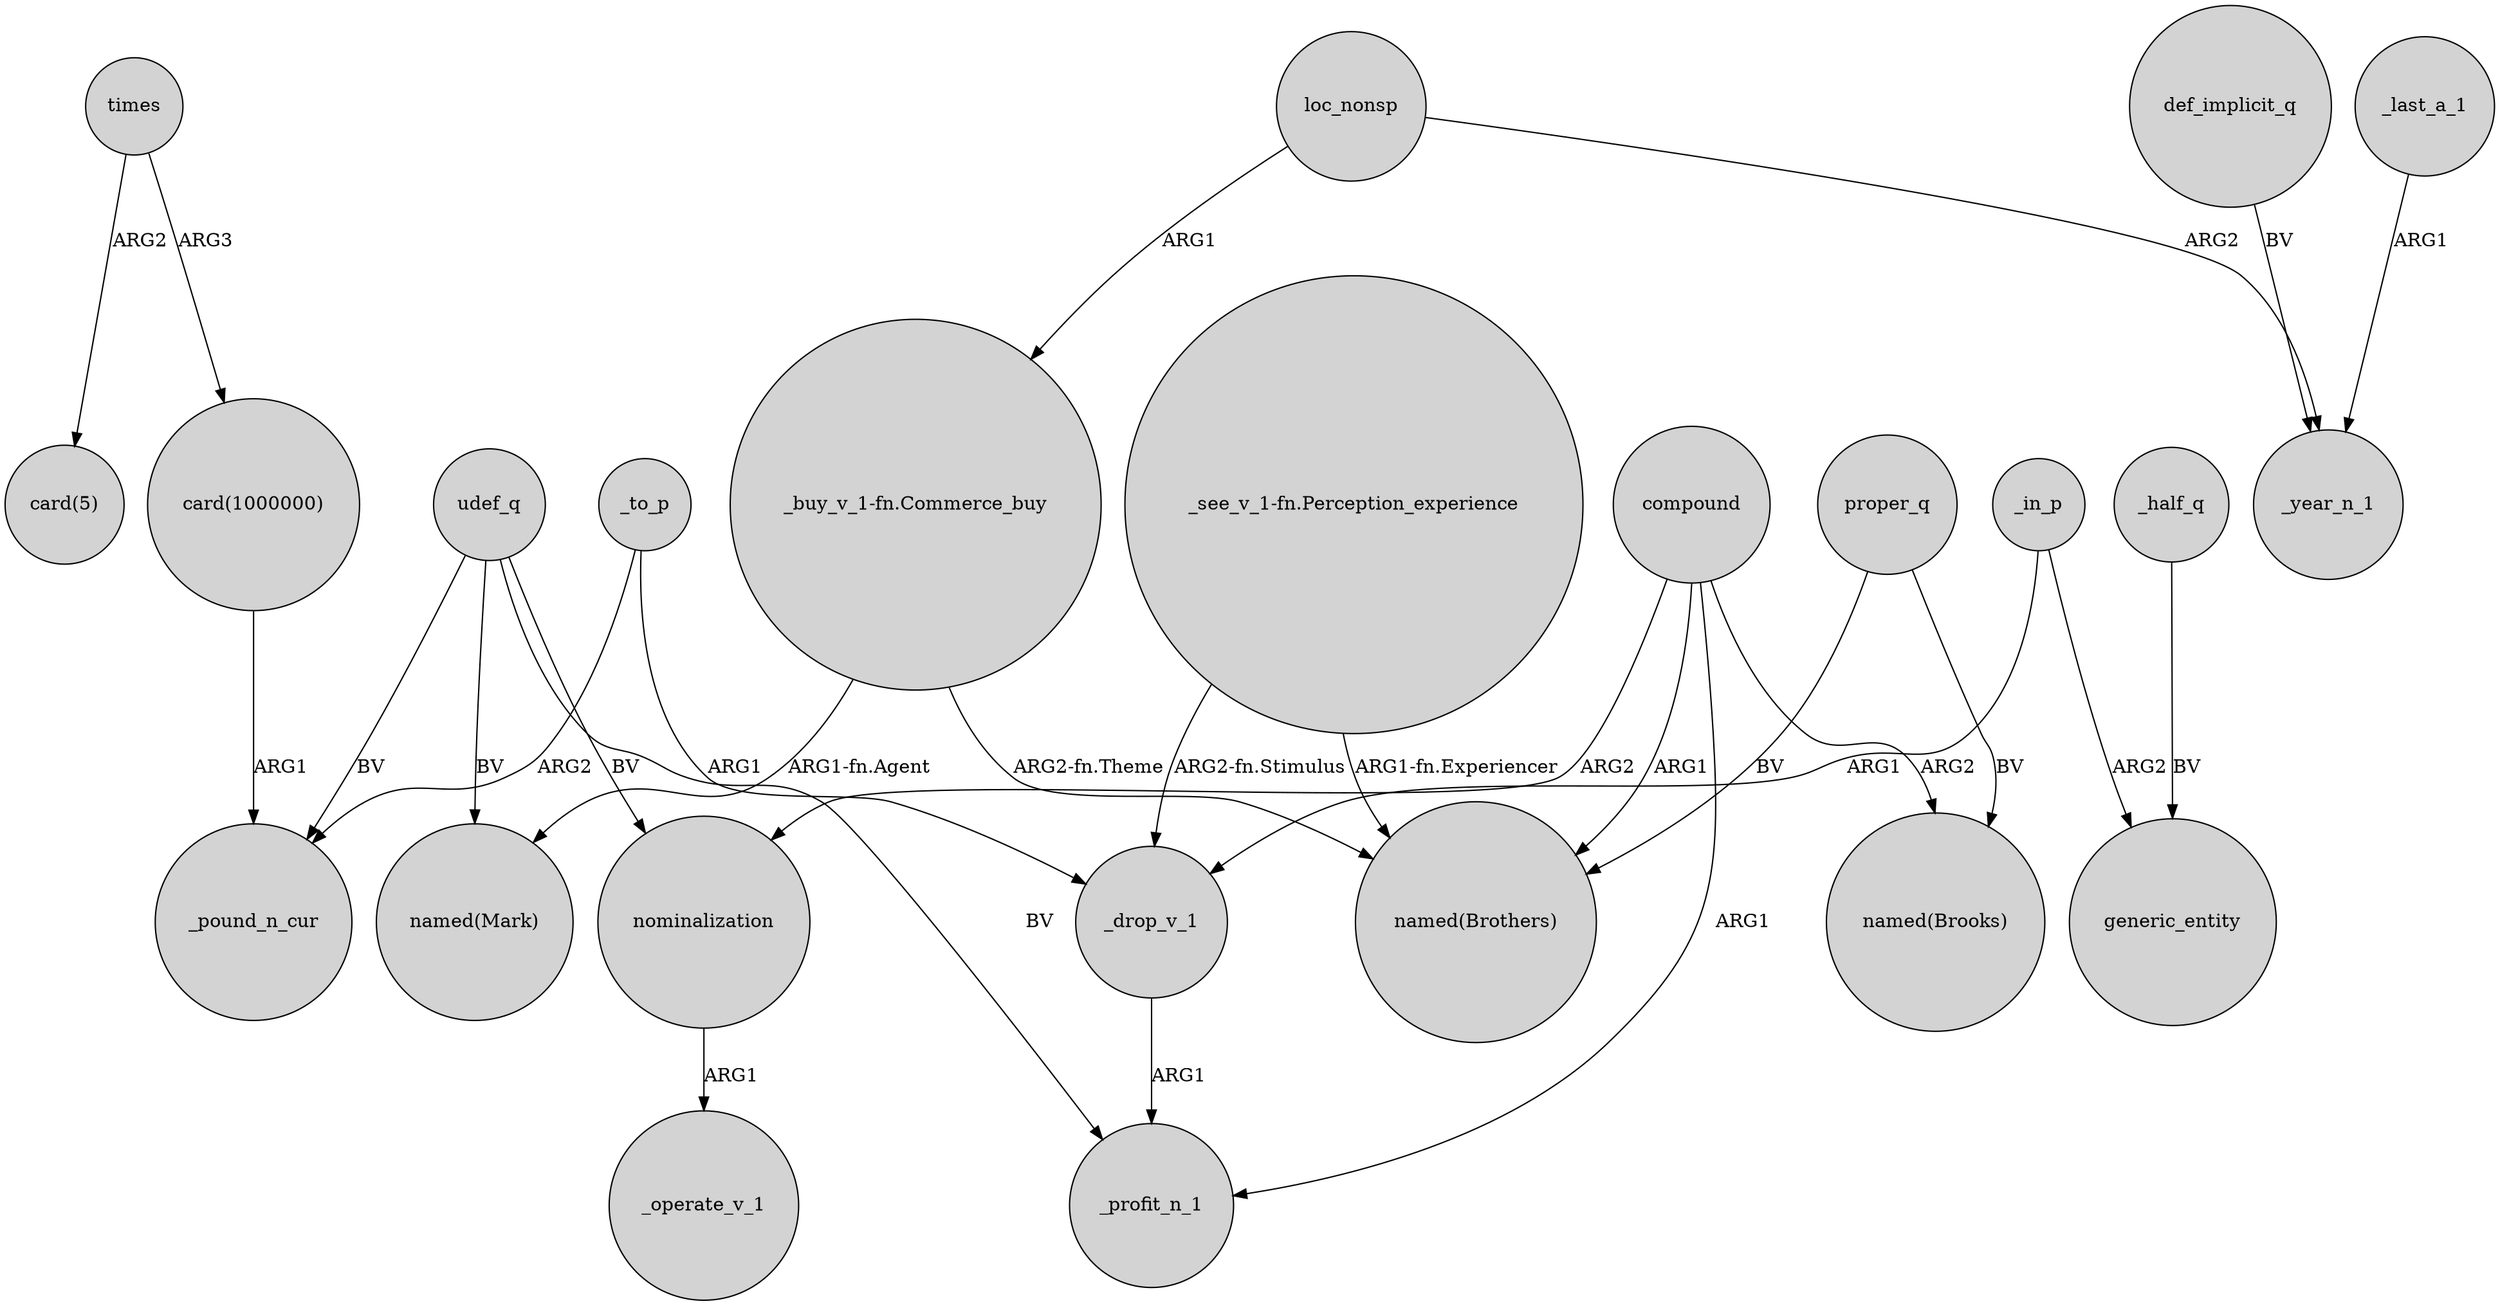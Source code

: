 digraph {
	node [shape=circle style=filled]
	times -> "card(5)" [label=ARG2]
	nominalization -> _operate_v_1 [label=ARG1]
	def_implicit_q -> _year_n_1 [label=BV]
	proper_q -> "named(Brothers)" [label=BV]
	"card(1000000)" -> _pound_n_cur [label=ARG1]
	compound -> _profit_n_1 [label=ARG1]
	"_see_v_1-fn.Perception_experience" -> _drop_v_1 [label="ARG2-fn.Stimulus"]
	compound -> nominalization [label=ARG2]
	udef_q -> _pound_n_cur [label=BV]
	compound -> "named(Brothers)" [label=ARG1]
	_drop_v_1 -> _profit_n_1 [label=ARG1]
	_half_q -> generic_entity [label=BV]
	times -> "card(1000000)" [label=ARG3]
	_to_p -> _drop_v_1 [label=ARG1]
	compound -> "named(Brooks)" [label=ARG2]
	loc_nonsp -> _year_n_1 [label=ARG2]
	"_buy_v_1-fn.Commerce_buy" -> "named(Mark)" [label="ARG1-fn.Agent"]
	_last_a_1 -> _year_n_1 [label=ARG1]
	udef_q -> nominalization [label=BV]
	_in_p -> _drop_v_1 [label=ARG1]
	"_see_v_1-fn.Perception_experience" -> "named(Brothers)" [label="ARG1-fn.Experiencer"]
	proper_q -> "named(Brooks)" [label=BV]
	_in_p -> generic_entity [label=ARG2]
	udef_q -> "named(Mark)" [label=BV]
	udef_q -> _profit_n_1 [label=BV]
	"_buy_v_1-fn.Commerce_buy" -> "named(Brothers)" [label="ARG2-fn.Theme"]
	loc_nonsp -> "_buy_v_1-fn.Commerce_buy" [label=ARG1]
	_to_p -> _pound_n_cur [label=ARG2]
}
